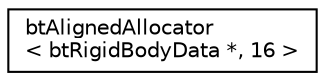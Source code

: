 digraph "Graphical Class Hierarchy"
{
  edge [fontname="Helvetica",fontsize="10",labelfontname="Helvetica",labelfontsize="10"];
  node [fontname="Helvetica",fontsize="10",shape=record];
  rankdir="LR";
  Node1 [label="btAlignedAllocator\l\< btRigidBodyData *, 16 \>",height=0.2,width=0.4,color="black", fillcolor="white", style="filled",URL="$classbt_aligned_allocator.html"];
}
